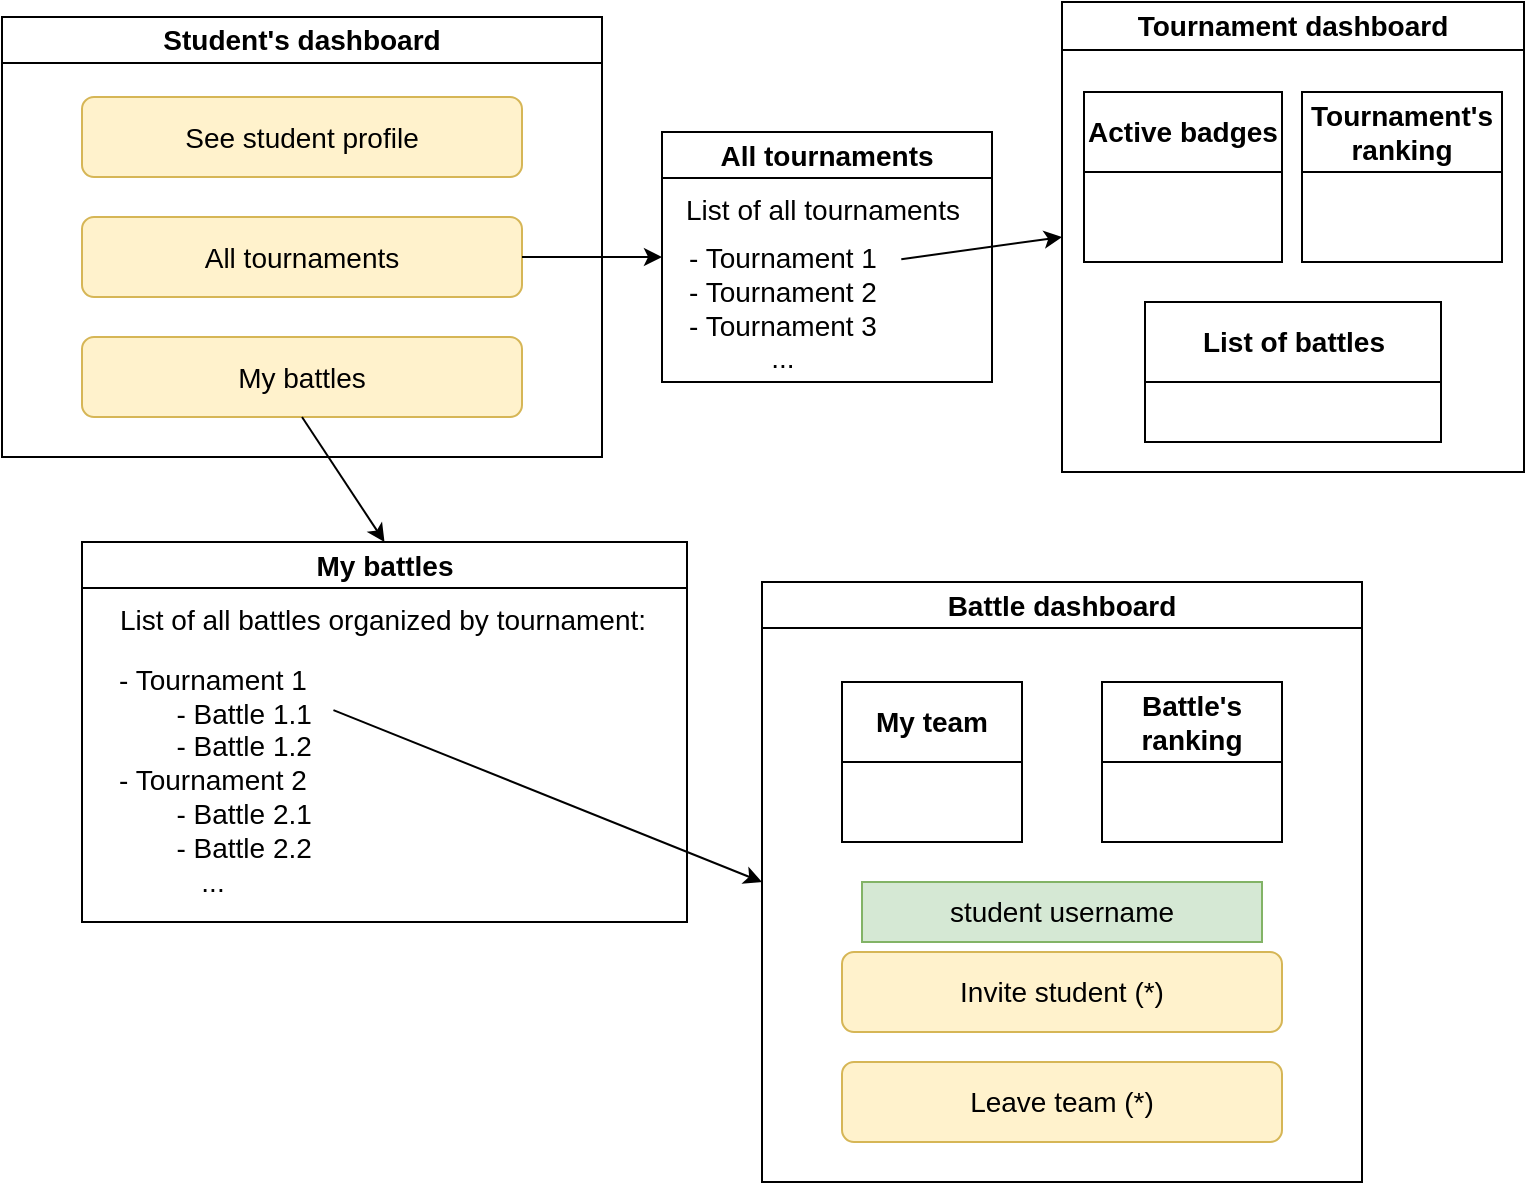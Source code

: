 <mxfile version="22.1.4" type="device" pages="3">
  <diagram name="Student dashboard" id="eqFCrr45GRlI0DkMSjQY">
    <mxGraphModel dx="1050" dy="574" grid="1" gridSize="10" guides="1" tooltips="1" connect="1" arrows="1" fold="1" page="1" pageScale="1" pageWidth="827" pageHeight="1169" math="0" shadow="0">
      <root>
        <mxCell id="0" />
        <mxCell id="1" parent="0" />
        <mxCell id="Qa3SlvcVOTykm9FDPL1g-3" value="Student&#39;s dashboard" style="swimlane;whiteSpace=wrap;html=1;fontSize=14;" parent="1" vertex="1">
          <mxGeometry x="40" y="77.5" width="300" height="220" as="geometry" />
        </mxCell>
        <mxCell id="Qa3SlvcVOTykm9FDPL1g-4" value="See student profile" style="rounded=1;whiteSpace=wrap;html=1;fontSize=14;fillColor=#fff2cc;strokeColor=#d6b656;" parent="Qa3SlvcVOTykm9FDPL1g-3" vertex="1">
          <mxGeometry x="40" y="40" width="220" height="40" as="geometry" />
        </mxCell>
        <mxCell id="Qa3SlvcVOTykm9FDPL1g-5" value="All tournaments" style="rounded=1;whiteSpace=wrap;html=1;fontSize=14;fillColor=#fff2cc;strokeColor=#d6b656;" parent="Qa3SlvcVOTykm9FDPL1g-3" vertex="1">
          <mxGeometry x="40" y="100" width="220" height="40" as="geometry" />
        </mxCell>
        <mxCell id="Qa3SlvcVOTykm9FDPL1g-6" value="My battles" style="rounded=1;whiteSpace=wrap;html=1;fontSize=14;fillColor=#fff2cc;strokeColor=#d6b656;" parent="Qa3SlvcVOTykm9FDPL1g-3" vertex="1">
          <mxGeometry x="40" y="160" width="220" height="40" as="geometry" />
        </mxCell>
        <mxCell id="Qa3SlvcVOTykm9FDPL1g-7" value="" style="endArrow=classic;html=1;rounded=0;exitX=1;exitY=0.5;exitDx=0;exitDy=0;entryX=0;entryY=0.5;entryDx=0;entryDy=0;fontSize=14;" parent="1" source="Qa3SlvcVOTykm9FDPL1g-5" target="Qa3SlvcVOTykm9FDPL1g-8" edge="1">
          <mxGeometry width="50" height="50" relative="1" as="geometry">
            <mxPoint x="430" y="150" as="sourcePoint" />
            <mxPoint x="490" y="160" as="targetPoint" />
          </mxGeometry>
        </mxCell>
        <mxCell id="Qa3SlvcVOTykm9FDPL1g-8" value="All tournaments" style="swimlane;whiteSpace=wrap;html=1;fontSize=14;" parent="1" vertex="1">
          <mxGeometry x="370" y="135" width="165" height="125" as="geometry" />
        </mxCell>
        <mxCell id="Qa3SlvcVOTykm9FDPL1g-12" value="List of all tournaments" style="text;html=1;align=center;verticalAlign=middle;resizable=0;points=[];autosize=1;strokeColor=none;fillColor=none;fontSize=14;" parent="Qa3SlvcVOTykm9FDPL1g-8" vertex="1">
          <mxGeometry y="24" width="160" height="30" as="geometry" />
        </mxCell>
        <mxCell id="Qa3SlvcVOTykm9FDPL1g-14" value="- Tournament 1&lt;br style=&quot;font-size: 14px;&quot;&gt;- Tournament 2&lt;br style=&quot;font-size: 14px;&quot;&gt;- Tournament 3&lt;br style=&quot;font-size: 14px;&quot;&gt;..." style="text;html=1;align=center;verticalAlign=middle;resizable=0;points=[];autosize=1;strokeColor=none;fillColor=none;fontSize=14;" parent="Qa3SlvcVOTykm9FDPL1g-8" vertex="1">
          <mxGeometry y="48" width="120" height="80" as="geometry" />
        </mxCell>
        <mxCell id="Qa3SlvcVOTykm9FDPL1g-15" value="" style="endArrow=classic;html=1;rounded=0;exitX=0.997;exitY=0.195;exitDx=0;exitDy=0;exitPerimeter=0;fontSize=14;entryX=0;entryY=0.5;entryDx=0;entryDy=0;" parent="1" source="Qa3SlvcVOTykm9FDPL1g-14" target="Oq-7-J-Ro8cwWhJverXt-1" edge="1">
          <mxGeometry width="50" height="50" relative="1" as="geometry">
            <mxPoint x="520" y="160" as="sourcePoint" />
            <mxPoint x="600" y="170" as="targetPoint" />
          </mxGeometry>
        </mxCell>
        <mxCell id="Qa3SlvcVOTykm9FDPL1g-19" value="" style="endArrow=classic;html=1;rounded=0;exitX=0.5;exitY=1;exitDx=0;exitDy=0;entryX=0.5;entryY=0;entryDx=0;entryDy=0;fontSize=14;" parent="1" source="Qa3SlvcVOTykm9FDPL1g-6" target="Qa3SlvcVOTykm9FDPL1g-20" edge="1">
          <mxGeometry width="50" height="50" relative="1" as="geometry">
            <mxPoint x="320" y="190" as="sourcePoint" />
            <mxPoint x="380" y="290" as="targetPoint" />
          </mxGeometry>
        </mxCell>
        <mxCell id="Qa3SlvcVOTykm9FDPL1g-20" value="My battles" style="swimlane;whiteSpace=wrap;html=1;fontSize=14;" parent="1" vertex="1">
          <mxGeometry x="80" y="340" width="302.5" height="190" as="geometry" />
        </mxCell>
        <mxCell id="Qa3SlvcVOTykm9FDPL1g-21" value="List of all battles organized by tournament:" style="text;html=1;align=center;verticalAlign=middle;resizable=0;points=[];autosize=1;strokeColor=none;fillColor=none;fontSize=14;" parent="Qa3SlvcVOTykm9FDPL1g-20" vertex="1">
          <mxGeometry x="5" y="24" width="290" height="30" as="geometry" />
        </mxCell>
        <mxCell id="Qa3SlvcVOTykm9FDPL1g-22" value="- Tournament 1&lt;br style=&quot;font-size: 14px;&quot;&gt;&lt;span style=&quot;white-space: pre; font-size: 14px;&quot;&gt;&#x9;&lt;/span&gt;- Battle 1.1&lt;br style=&quot;font-size: 14px;&quot;&gt;&lt;span style=&quot;white-space: pre; font-size: 14px;&quot;&gt;&#x9;&lt;/span&gt;- Battle 1.2&lt;br style=&quot;font-size: 14px;&quot;&gt;- Tournament 2&lt;br style=&quot;font-size: 14px;&quot;&gt;&lt;span style=&quot;white-space: pre; font-size: 14px;&quot;&gt;&#x9;&lt;/span&gt;- Battle 2.1&lt;br style=&quot;font-size: 14px;&quot;&gt;&lt;span style=&quot;white-space: pre; font-size: 14px;&quot;&gt;&#x9;&lt;/span&gt;- Battle 2.2&lt;br style=&quot;font-size: 14px;&quot;&gt;..." style="text;html=1;align=center;verticalAlign=middle;resizable=0;points=[];autosize=1;strokeColor=none;fillColor=none;fontSize=14;" parent="Qa3SlvcVOTykm9FDPL1g-20" vertex="1">
          <mxGeometry x="5" y="54" width="120" height="130" as="geometry" />
        </mxCell>
        <mxCell id="Qa3SlvcVOTykm9FDPL1g-23" value="" style="endArrow=classic;html=1;rounded=0;exitX=1.006;exitY=0.231;exitDx=0;exitDy=0;exitPerimeter=0;entryX=0;entryY=0.5;entryDx=0;entryDy=0;fontSize=14;" parent="1" source="Qa3SlvcVOTykm9FDPL1g-22" target="Qa3SlvcVOTykm9FDPL1g-25" edge="1">
          <mxGeometry width="50" height="50" relative="1" as="geometry">
            <mxPoint x="322.5" y="260" as="sourcePoint" />
            <mxPoint x="532.5" y="395" as="targetPoint" />
          </mxGeometry>
        </mxCell>
        <mxCell id="Qa3SlvcVOTykm9FDPL1g-25" value="Battle dashboard" style="swimlane;whiteSpace=wrap;html=1;fontSize=14;" parent="1" vertex="1">
          <mxGeometry x="420" y="360" width="300" height="300" as="geometry" />
        </mxCell>
        <mxCell id="Qa3SlvcVOTykm9FDPL1g-28" value="Battle&#39;s ranking" style="swimlane;whiteSpace=wrap;html=1;startSize=40;fontSize=14;" parent="Qa3SlvcVOTykm9FDPL1g-25" vertex="1">
          <mxGeometry x="170" y="50" width="90" height="80" as="geometry" />
        </mxCell>
        <mxCell id="Qa3SlvcVOTykm9FDPL1g-29" value="Invite student (*)" style="rounded=1;whiteSpace=wrap;html=1;fontSize=14;labelBackgroundColor=none;fillColor=#fff2cc;strokeColor=#d6b656;" parent="Qa3SlvcVOTykm9FDPL1g-25" vertex="1">
          <mxGeometry x="40" y="185" width="220" height="40" as="geometry" />
        </mxCell>
        <mxCell id="Qa3SlvcVOTykm9FDPL1g-30" value="My team" style="swimlane;whiteSpace=wrap;html=1;startSize=40;fontSize=14;" parent="Qa3SlvcVOTykm9FDPL1g-25" vertex="1">
          <mxGeometry x="40" y="50" width="90" height="80" as="geometry" />
        </mxCell>
        <mxCell id="TNMWpftsrmkYmvqPjq0u-3" value="Leave team (*)" style="rounded=1;whiteSpace=wrap;html=1;fontSize=14;labelBackgroundColor=none;fillColor=#fff2cc;strokeColor=#d6b656;" parent="Qa3SlvcVOTykm9FDPL1g-25" vertex="1">
          <mxGeometry x="40" y="240" width="220" height="40" as="geometry" />
        </mxCell>
        <mxCell id="qNA26h1VEV_pxZKmDEy8-2" value="student username" style="rounded=0;whiteSpace=wrap;html=1;fillColor=#d5e8d4;strokeColor=#82b366;fontSize=14;" vertex="1" parent="Qa3SlvcVOTykm9FDPL1g-25">
          <mxGeometry x="50" y="150" width="200" height="30" as="geometry" />
        </mxCell>
        <mxCell id="Oq-7-J-Ro8cwWhJverXt-1" value="Tournament dashboard" style="swimlane;whiteSpace=wrap;html=1;startSize=24;fontSize=14;" parent="1" vertex="1">
          <mxGeometry x="570" y="70" width="231" height="235" as="geometry" />
        </mxCell>
        <mxCell id="Oq-7-J-Ro8cwWhJverXt-2" value="Tournament&#39;s ranking" style="swimlane;whiteSpace=wrap;html=1;startSize=40;fontSize=14;" parent="Oq-7-J-Ro8cwWhJverXt-1" vertex="1">
          <mxGeometry x="120" y="45" width="100" height="85" as="geometry" />
        </mxCell>
        <mxCell id="Oq-7-J-Ro8cwWhJverXt-3" value="Active badges" style="swimlane;whiteSpace=wrap;html=1;startSize=40;fontSize=14;" parent="Oq-7-J-Ro8cwWhJverXt-1" vertex="1">
          <mxGeometry x="11" y="45" width="99" height="85" as="geometry" />
        </mxCell>
        <mxCell id="EYySGUVC_HXEcQrXlCBC-1" value="List of battles" style="swimlane;whiteSpace=wrap;html=1;startSize=40;fontSize=14;" parent="Oq-7-J-Ro8cwWhJverXt-1" vertex="1">
          <mxGeometry x="41.5" y="150" width="148" height="70" as="geometry" />
        </mxCell>
      </root>
    </mxGraphModel>
  </diagram>
  <diagram id="6ma6yTve14gbqSJbeBRZ" name="Educator dashboard">
    <mxGraphModel dx="1167" dy="638" grid="1" gridSize="10" guides="1" tooltips="1" connect="1" arrows="1" fold="1" page="1" pageScale="1" pageWidth="827" pageHeight="1169" math="0" shadow="0">
      <root>
        <mxCell id="0" />
        <mxCell id="1" parent="0" />
        <mxCell id="VC_KYBVAALVG9Ox1doF0-1" value="Educator&#39;s dashboard" style="swimlane;whiteSpace=wrap;html=1;fontSize=14;" parent="1" vertex="1">
          <mxGeometry x="40" y="40" width="300" height="340" as="geometry" />
        </mxCell>
        <mxCell id="VC_KYBVAALVG9Ox1doF0-2" value="See student profile" style="rounded=1;whiteSpace=wrap;html=1;fontSize=14;fillColor=#fff2cc;strokeColor=#d6b656;" parent="VC_KYBVAALVG9Ox1doF0-1" vertex="1">
          <mxGeometry x="40" y="40" width="220" height="40" as="geometry" />
        </mxCell>
        <mxCell id="VC_KYBVAALVG9Ox1doF0-3" value="All tournaments" style="rounded=1;whiteSpace=wrap;html=1;fontSize=14;fillColor=#fff2cc;strokeColor=#d6b656;" parent="VC_KYBVAALVG9Ox1doF0-1" vertex="1">
          <mxGeometry x="40" y="100" width="220" height="40" as="geometry" />
        </mxCell>
        <mxCell id="VC_KYBVAALVG9Ox1doF0-4" value="Create new tournament" style="rounded=1;whiteSpace=wrap;html=1;fontSize=14;fillColor=#fff2cc;strokeColor=#d6b656;" parent="VC_KYBVAALVG9Ox1doF0-1" vertex="1">
          <mxGeometry x="40" y="160" width="220" height="40" as="geometry" />
        </mxCell>
        <mxCell id="VC_KYBVAALVG9Ox1doF0-20" value="My tournaments" style="rounded=1;whiteSpace=wrap;html=1;fontSize=14;fillColor=#fff2cc;strokeColor=#d6b656;" parent="VC_KYBVAALVG9Ox1doF0-1" vertex="1">
          <mxGeometry x="40" y="220" width="220" height="40" as="geometry" />
        </mxCell>
        <mxCell id="VC_KYBVAALVG9Ox1doF0-21" value="My battles" style="rounded=1;whiteSpace=wrap;html=1;fontSize=14;fillColor=#fff2cc;strokeColor=#d6b656;" parent="VC_KYBVAALVG9Ox1doF0-1" vertex="1">
          <mxGeometry x="40" y="280" width="220" height="40" as="geometry" />
        </mxCell>
        <mxCell id="VC_KYBVAALVG9Ox1doF0-5" value="" style="endArrow=classic;html=1;rounded=0;entryX=0;entryY=0.5;entryDx=0;entryDy=0;fontSize=14;exitX=1;exitY=0.5;exitDx=0;exitDy=0;" parent="1" source="VC_KYBVAALVG9Ox1doF0-4" target="VC_KYBVAALVG9Ox1doF0-6" edge="1">
          <mxGeometry width="50" height="50" relative="1" as="geometry">
            <mxPoint x="300" y="160" as="sourcePoint" />
            <mxPoint x="490" y="160" as="targetPoint" />
          </mxGeometry>
        </mxCell>
        <mxCell id="VC_KYBVAALVG9Ox1doF0-6" value="Create tournament" style="swimlane;whiteSpace=wrap;html=1;fontSize=14;" parent="1" vertex="1">
          <mxGeometry x="385" y="100" width="260" height="130" as="geometry" />
        </mxCell>
        <mxCell id="QovsHv_9VBOWK29IREkB-1" value="Create badge" style="rounded=1;whiteSpace=wrap;html=1;fontSize=14;fillColor=#fff2cc;strokeColor=#d6b656;" parent="VC_KYBVAALVG9Ox1doF0-6" vertex="1">
          <mxGeometry x="22" y="74" width="220" height="40" as="geometry" />
        </mxCell>
        <mxCell id="pLuIyB9MPsEIruZ9QLj1-5" value="Form to be compiled" style="rounded=0;whiteSpace=wrap;html=1;fillColor=#d5e8d4;strokeColor=#82b366;fontSize=14;" vertex="1" parent="VC_KYBVAALVG9Ox1doF0-6">
          <mxGeometry x="31" y="35" width="200" height="30" as="geometry" />
        </mxCell>
        <mxCell id="VC_KYBVAALVG9Ox1doF0-11" value="" style="endArrow=classic;html=1;rounded=0;entryX=0.5;entryY=0;entryDx=0;entryDy=0;fontSize=14;" parent="1" source="VC_KYBVAALVG9Ox1doF0-21" target="VC_KYBVAALVG9Ox1doF0-12" edge="1">
          <mxGeometry width="50" height="50" relative="1" as="geometry">
            <mxPoint x="190" y="440" as="sourcePoint" />
            <mxPoint x="380" y="290" as="targetPoint" />
          </mxGeometry>
        </mxCell>
        <mxCell id="VC_KYBVAALVG9Ox1doF0-12" value="All battles" style="swimlane;whiteSpace=wrap;html=1;fontSize=14;" parent="1" vertex="1">
          <mxGeometry x="40" y="450" width="292.5" height="190" as="geometry" />
        </mxCell>
        <mxCell id="VC_KYBVAALVG9Ox1doF0-13" value="List of all battles organized by tournament:" style="text;html=1;align=center;verticalAlign=middle;resizable=0;points=[];autosize=1;strokeColor=none;fillColor=none;fontSize=14;" parent="VC_KYBVAALVG9Ox1doF0-12" vertex="1">
          <mxGeometry x="2.5" y="30" width="290" height="30" as="geometry" />
        </mxCell>
        <mxCell id="VC_KYBVAALVG9Ox1doF0-14" value="- Tournament 1&lt;br style=&quot;font-size: 14px;&quot;&gt;&lt;span style=&quot;white-space: pre; font-size: 14px;&quot;&gt;&#x9;&lt;/span&gt;- Battle 1.1&lt;br style=&quot;font-size: 14px;&quot;&gt;&lt;span style=&quot;white-space: pre; font-size: 14px;&quot;&gt;&#x9;&lt;/span&gt;- Battle 1.2&lt;br style=&quot;font-size: 14px;&quot;&gt;- Tournament 2&lt;br style=&quot;font-size: 14px;&quot;&gt;&lt;span style=&quot;white-space: pre; font-size: 14px;&quot;&gt;&#x9;&lt;/span&gt;- Battle 2.1&lt;br style=&quot;font-size: 14px;&quot;&gt;&lt;span style=&quot;white-space: pre; font-size: 14px;&quot;&gt;&#x9;&lt;/span&gt;- Battle 2.2&lt;br style=&quot;font-size: 14px;&quot;&gt;..." style="text;html=1;align=center;verticalAlign=middle;resizable=0;points=[];autosize=1;strokeColor=none;fillColor=none;fontSize=14;" parent="VC_KYBVAALVG9Ox1doF0-12" vertex="1">
          <mxGeometry x="12.5" y="50" width="120" height="130" as="geometry" />
        </mxCell>
        <mxCell id="VC_KYBVAALVG9Ox1doF0-15" value="" style="endArrow=classic;html=1;rounded=0;exitX=1.006;exitY=0.231;exitDx=0;exitDy=0;exitPerimeter=0;entryX=0.531;entryY=-0.013;entryDx=0;entryDy=0;fontSize=14;entryPerimeter=0;" parent="1" source="VC_KYBVAALVG9Ox1doF0-14" target="VC_KYBVAALVG9Ox1doF0-16" edge="1">
          <mxGeometry width="50" height="50" relative="1" as="geometry">
            <mxPoint x="310" y="230" as="sourcePoint" />
            <mxPoint x="520" y="365" as="targetPoint" />
          </mxGeometry>
        </mxCell>
        <mxCell id="VC_KYBVAALVG9Ox1doF0-16" value="Manage battle" style="swimlane;whiteSpace=wrap;html=1;fontSize=14;" parent="1" vertex="1">
          <mxGeometry x="154" y="740" width="390" height="160" as="geometry" />
        </mxCell>
        <mxCell id="VC_KYBVAALVG9Ox1doF0-17" value="Battle&#39;s ranking" style="swimlane;whiteSpace=wrap;html=1;startSize=40;fontSize=14;" parent="VC_KYBVAALVG9Ox1doF0-16" vertex="1">
          <mxGeometry x="280" y="50" width="90" height="80" as="geometry" />
        </mxCell>
        <mxCell id="VC_KYBVAALVG9Ox1doF0-18" value="Perform manual evaluation (*)" style="rounded=1;whiteSpace=wrap;html=1;fontSize=14;fillColor=#fff2cc;strokeColor=#d6b656;" parent="VC_KYBVAALVG9Ox1doF0-16" vertex="1">
          <mxGeometry x="30" y="40" width="220" height="40" as="geometry" />
        </mxCell>
        <mxCell id="VC_KYBVAALVG9Ox1doF0-22" value="Close consolidation stage (*)" style="rounded=1;whiteSpace=wrap;html=1;fontSize=14;fillColor=#fff2cc;strokeColor=#d6b656;" parent="VC_KYBVAALVG9Ox1doF0-16" vertex="1">
          <mxGeometry x="30" y="99" width="220" height="40" as="geometry" />
        </mxCell>
        <mxCell id="VC_KYBVAALVG9Ox1doF0-25" value="" style="endArrow=classic;html=1;rounded=0;exitX=1;exitY=0.5;exitDx=0;exitDy=0;entryX=0;entryY=0.5;entryDx=0;entryDy=0;fontSize=14;" parent="1" source="VC_KYBVAALVG9Ox1doF0-20" target="VC_KYBVAALVG9Ox1doF0-26" edge="1">
          <mxGeometry width="50" height="50" relative="1" as="geometry">
            <mxPoint x="200" y="370" as="sourcePoint" />
            <mxPoint x="440" y="320" as="targetPoint" />
          </mxGeometry>
        </mxCell>
        <mxCell id="VC_KYBVAALVG9Ox1doF0-26" value="My tournaments" style="swimlane;whiteSpace=wrap;html=1;fontSize=14;" parent="1" vertex="1">
          <mxGeometry x="410" y="250" width="170" height="130" as="geometry" />
        </mxCell>
        <mxCell id="OZ_0LRhinvWxB8M8GtEa-1" value="- Tournament 1&lt;br style=&quot;font-size: 14px;&quot;&gt;- Tournament 2&lt;br style=&quot;font-size: 14px;&quot;&gt;- Tournament 3&lt;br style=&quot;font-size: 14px;&quot;&gt;..." style="text;html=1;align=center;verticalAlign=middle;resizable=0;points=[];autosize=1;strokeColor=none;fillColor=none;fontSize=14;" parent="VC_KYBVAALVG9Ox1doF0-26" vertex="1">
          <mxGeometry y="53" width="120" height="80" as="geometry" />
        </mxCell>
        <mxCell id="OZ_0LRhinvWxB8M8GtEa-2" value="List my tournaments:" style="text;html=1;align=center;verticalAlign=middle;resizable=0;points=[];autosize=1;strokeColor=none;fillColor=none;fontSize=14;" parent="VC_KYBVAALVG9Ox1doF0-26" vertex="1">
          <mxGeometry x="4" y="30" width="150" height="30" as="geometry" />
        </mxCell>
        <mxCell id="OZ_0LRhinvWxB8M8GtEa-3" value="" style="endArrow=classic;html=1;rounded=0;exitX=0.983;exitY=0.42;exitDx=0;exitDy=0;exitPerimeter=0;fontSize=14;" parent="1" source="OZ_0LRhinvWxB8M8GtEa-1" target="OZ_0LRhinvWxB8M8GtEa-4" edge="1">
          <mxGeometry width="50" height="50" relative="1" as="geometry">
            <mxPoint x="530" y="174" as="sourcePoint" />
            <mxPoint x="548" y="480" as="targetPoint" />
          </mxGeometry>
        </mxCell>
        <mxCell id="OZ_0LRhinvWxB8M8GtEa-4" value="Manage tournament" style="swimlane;whiteSpace=wrap;html=1;fontSize=14;" parent="1" vertex="1">
          <mxGeometry x="370" y="450" width="290" height="260" as="geometry" />
        </mxCell>
        <mxCell id="OZ_0LRhinvWxB8M8GtEa-6" value="Invite educator" style="rounded=1;whiteSpace=wrap;html=1;fontSize=14;fillColor=#fff2cc;strokeColor=#d6b656;" parent="OZ_0LRhinvWxB8M8GtEa-4" vertex="1">
          <mxGeometry x="35" y="139" width="220" height="40" as="geometry" />
        </mxCell>
        <mxCell id="OZ_0LRhinvWxB8M8GtEa-7" value="Create battle" style="rounded=1;whiteSpace=wrap;html=1;fontSize=14;fillColor=#fff2cc;strokeColor=#d6b656;" parent="OZ_0LRhinvWxB8M8GtEa-4" vertex="1">
          <mxGeometry x="35" y="49" width="220" height="40" as="geometry" />
        </mxCell>
        <mxCell id="OZ_0LRhinvWxB8M8GtEa-8" value="Close tournament (*)" style="rounded=1;whiteSpace=wrap;html=1;fontSize=14;fillColor=#fff2cc;strokeColor=#d6b656;" parent="OZ_0LRhinvWxB8M8GtEa-4" vertex="1">
          <mxGeometry x="35" y="190" width="220" height="40" as="geometry" />
        </mxCell>
        <mxCell id="pLuIyB9MPsEIruZ9QLj1-1" value="educator username" style="rounded=0;whiteSpace=wrap;html=1;fillColor=#d5e8d4;strokeColor=#82b366;fontSize=14;" vertex="1" parent="OZ_0LRhinvWxB8M8GtEa-4">
          <mxGeometry x="44" y="103" width="200" height="30" as="geometry" />
        </mxCell>
        <mxCell id="QovsHv_9VBOWK29IREkB-2" value="" style="endArrow=classic;html=1;rounded=0;exitX=1;exitY=0.5;exitDx=0;exitDy=0;fontSize=14;" parent="1" source="VC_KYBVAALVG9Ox1doF0-3" edge="1">
          <mxGeometry width="50" height="50" relative="1" as="geometry">
            <mxPoint x="310" y="290" as="sourcePoint" />
            <mxPoint x="420" y="50" as="targetPoint" />
          </mxGeometry>
        </mxCell>
        <mxCell id="QovsHv_9VBOWK29IREkB-3" value="&lt;font style=&quot;font-size: 14px;&quot;&gt;(All tournaments)&lt;/font&gt;" style="text;html=1;align=center;verticalAlign=middle;resizable=0;points=[];autosize=1;strokeColor=none;fillColor=none;" parent="1" vertex="1">
          <mxGeometry x="420" y="30" width="130" height="30" as="geometry" />
        </mxCell>
        <mxCell id="QovsHv_9VBOWK29IREkB-4" value="Create badge" style="swimlane;whiteSpace=wrap;html=1;fontSize=14;" parent="1" vertex="1">
          <mxGeometry x="620" y="250" width="192" height="70" as="geometry" />
        </mxCell>
        <mxCell id="pLuIyB9MPsEIruZ9QLj1-4" value="Form to be compiled" style="rounded=0;whiteSpace=wrap;html=1;fillColor=#d5e8d4;strokeColor=#82b366;fontSize=14;" vertex="1" parent="QovsHv_9VBOWK29IREkB-4">
          <mxGeometry x="20" y="30" width="160" height="30" as="geometry" />
        </mxCell>
        <mxCell id="QovsHv_9VBOWK29IREkB-7" value="" style="endArrow=classic;html=1;rounded=0;exitX=1;exitY=0.5;exitDx=0;exitDy=0;fontSize=14;entryX=0.5;entryY=1;entryDx=0;entryDy=0;edgeStyle=orthogonalEdgeStyle;" parent="1" source="OZ_0LRhinvWxB8M8GtEa-7" target="IaRVSDhwJq8iFzafPd8e-5" edge="1">
          <mxGeometry width="50" height="50" relative="1" as="geometry">
            <mxPoint x="538" y="347" as="sourcePoint" />
            <mxPoint x="533" y="420" as="targetPoint" />
          </mxGeometry>
        </mxCell>
        <mxCell id="IaRVSDhwJq8iFzafPd8e-5" value="Create battle" style="swimlane;whiteSpace=wrap;html=1;fontSize=14;" parent="1" vertex="1">
          <mxGeometry x="626" y="350" width="190" height="70" as="geometry" />
        </mxCell>
        <mxCell id="pLuIyB9MPsEIruZ9QLj1-3" value="Form to be compiled" style="rounded=0;whiteSpace=wrap;html=1;fillColor=#d5e8d4;strokeColor=#82b366;fontSize=14;" vertex="1" parent="IaRVSDhwJq8iFzafPd8e-5">
          <mxGeometry x="14" y="31" width="165" height="30" as="geometry" />
        </mxCell>
        <mxCell id="IaRVSDhwJq8iFzafPd8e-7" value="" style="endArrow=classic;html=1;rounded=0;exitX=1;exitY=0.5;exitDx=0;exitDy=0;fontSize=14;entryX=0.5;entryY=0;entryDx=0;entryDy=0;edgeStyle=orthogonalEdgeStyle;" parent="1" source="QovsHv_9VBOWK29IREkB-1" target="QovsHv_9VBOWK29IREkB-4" edge="1">
          <mxGeometry width="50" height="50" relative="1" as="geometry">
            <mxPoint x="635" y="525" as="sourcePoint" />
            <mxPoint x="725" y="410" as="targetPoint" />
          </mxGeometry>
        </mxCell>
        <mxCell id="IaRVSDhwJq8iFzafPd8e-8" value="Perfom manual evaluation" style="swimlane;whiteSpace=wrap;html=1;fontSize=14;" parent="1" vertex="1">
          <mxGeometry x="50" y="660" width="220" height="70" as="geometry" />
        </mxCell>
        <mxCell id="pLuIyB9MPsEIruZ9QLj1-2" value="Form to be compiled" style="rounded=0;whiteSpace=wrap;html=1;fillColor=#d5e8d4;strokeColor=#82b366;fontSize=14;" vertex="1" parent="IaRVSDhwJq8iFzafPd8e-8">
          <mxGeometry x="10" y="30" width="200" height="30" as="geometry" />
        </mxCell>
        <mxCell id="IaRVSDhwJq8iFzafPd8e-11" style="edgeStyle=orthogonalEdgeStyle;rounded=0;orthogonalLoop=1;jettySize=auto;html=1;exitX=0;exitY=0.5;exitDx=0;exitDy=0;entryX=0;entryY=0.5;entryDx=0;entryDy=0;" parent="1" source="VC_KYBVAALVG9Ox1doF0-18" target="IaRVSDhwJq8iFzafPd8e-8" edge="1">
          <mxGeometry relative="1" as="geometry" />
        </mxCell>
      </root>
    </mxGraphModel>
  </diagram>
  <diagram id="7pK9DDgjAHsq6PjE2I_2" name="Login-Register">
    <mxGraphModel dx="1105" dy="604" grid="1" gridSize="10" guides="1" tooltips="1" connect="1" arrows="1" fold="1" page="1" pageScale="1" pageWidth="827" pageHeight="1169" math="0" shadow="0">
      <root>
        <mxCell id="0" />
        <mxCell id="1" parent="0" />
        <mxCell id="Js1DhRI2FP9c2BkqCy15-1" value="&lt;font style=&quot;font-size: 14px;&quot;&gt;User registration&lt;/font&gt;" style="swimlane;whiteSpace=wrap;html=1;align=left;fontSize=14;" parent="1" vertex="1">
          <mxGeometry x="440" y="60" width="280" height="410" as="geometry" />
        </mxCell>
        <mxCell id="Js1DhRI2FP9c2BkqCy15-2" value="&amp;nbsp;e-mail" style="rounded=0;whiteSpace=wrap;html=1;align=center;fontSize=14;fillColor=#d5e8d4;strokeColor=#82b366;" parent="Js1DhRI2FP9c2BkqCy15-1" vertex="1">
          <mxGeometry x="40.13" y="195" width="199.87" height="30" as="geometry" />
        </mxCell>
        <mxCell id="Js1DhRI2FP9c2BkqCy15-5" value="password" style="rounded=0;whiteSpace=wrap;html=1;align=center;fontSize=14;fillColor=#d5e8d4;strokeColor=#82b366;" parent="Js1DhRI2FP9c2BkqCy15-1" vertex="1">
          <mxGeometry x="40.13" y="250" width="200" height="30" as="geometry" />
        </mxCell>
        <mxCell id="Js1DhRI2FP9c2BkqCy15-6" value="" style="whiteSpace=wrap;html=1;aspect=fixed;fontSize=14;fillColor=#d5e8d4;strokeColor=#82b366;" parent="Js1DhRI2FP9c2BkqCy15-1" vertex="1">
          <mxGeometry x="40.13" y="308.75" width="12.5" height="12.5" as="geometry" />
        </mxCell>
        <mxCell id="Js1DhRI2FP9c2BkqCy15-7" value="&lt;font style=&quot;font-size: 14px;&quot;&gt;Educator&lt;/font&gt;" style="text;html=1;align=center;verticalAlign=middle;resizable=0;points=[];autosize=1;strokeColor=none;fillColor=none;fontSize=14;" parent="Js1DhRI2FP9c2BkqCy15-1" vertex="1">
          <mxGeometry x="52.63" y="300" width="80" height="30" as="geometry" />
        </mxCell>
        <mxCell id="Js1DhRI2FP9c2BkqCy15-8" value="&lt;font style=&quot;font-size: 14px;&quot;&gt;Student&lt;/font&gt;" style="text;html=1;align=center;verticalAlign=middle;resizable=0;points=[];autosize=1;strokeColor=none;fillColor=none;fontSize=14;" parent="Js1DhRI2FP9c2BkqCy15-1" vertex="1">
          <mxGeometry x="172.5" y="300" width="70" height="30" as="geometry" />
        </mxCell>
        <mxCell id="M2zBHJO0SpWkaPpb_EHT-2" value="&lt;div style=&quot;text-align: justify; font-size: 14px;&quot;&gt;&lt;span style=&quot;background-color: initial; font-size: 14px;&quot;&gt;name&lt;/span&gt;&lt;/div&gt;" style="rounded=0;whiteSpace=wrap;html=1;align=center;fontSize=14;fillColor=#d5e8d4;strokeColor=#82b366;" parent="Js1DhRI2FP9c2BkqCy15-1" vertex="1">
          <mxGeometry x="40.13" y="45" width="199.87" height="30" as="geometry" />
        </mxCell>
        <mxCell id="M2zBHJO0SpWkaPpb_EHT-1" value="surname" style="rounded=0;whiteSpace=wrap;html=1;align=center;fontSize=14;fillColor=#d5e8d4;strokeColor=#82b366;" parent="Js1DhRI2FP9c2BkqCy15-1" vertex="1">
          <mxGeometry x="40.13" y="95" width="199.87" height="30" as="geometry" />
        </mxCell>
        <mxCell id="M2zBHJO0SpWkaPpb_EHT-3" value="username" style="rounded=0;whiteSpace=wrap;html=1;align=center;fontSize=14;fillColor=#d5e8d4;strokeColor=#82b366;" parent="Js1DhRI2FP9c2BkqCy15-1" vertex="1">
          <mxGeometry x="40.13" y="145" width="199.87" height="30" as="geometry" />
        </mxCell>
        <mxCell id="3dZohehs4q2R133ugoLK-1" value="Sign up" style="rounded=1;whiteSpace=wrap;html=1;fontSize=14;fillColor=#fff2cc;strokeColor=#d6b656;" parent="Js1DhRI2FP9c2BkqCy15-1" vertex="1">
          <mxGeometry x="40.07" y="350" width="199.87" height="40" as="geometry" />
        </mxCell>
        <mxCell id="3dZohehs4q2R133ugoLK-3" value="" style="whiteSpace=wrap;html=1;aspect=fixed;fontSize=14;fillColor=#d5e8d4;strokeColor=#82b366;" parent="Js1DhRI2FP9c2BkqCy15-1" vertex="1">
          <mxGeometry x="160" y="308.75" width="12.5" height="12.5" as="geometry" />
        </mxCell>
        <mxCell id="3dZohehs4q2R133ugoLK-5" value="&lt;font style=&quot;font-size: 14px;&quot;&gt;User login&lt;/font&gt;" style="swimlane;whiteSpace=wrap;html=1;align=left;fontSize=14;" parent="1" vertex="1">
          <mxGeometry x="80" y="260" width="280" height="220" as="geometry" />
        </mxCell>
        <mxCell id="3dZohehs4q2R133ugoLK-11" value="&lt;div style=&quot;text-align: justify; font-size: 14px;&quot;&gt;&lt;span style=&quot;background-color: initial; font-size: 14px;&quot;&gt;username&lt;/span&gt;&lt;/div&gt;" style="rounded=0;whiteSpace=wrap;html=1;align=center;fontSize=14;fillColor=#d5e8d4;strokeColor=#82b366;" parent="3dZohehs4q2R133ugoLK-5" vertex="1">
          <mxGeometry x="40.13" y="45" width="199.87" height="30" as="geometry" />
        </mxCell>
        <mxCell id="3dZohehs4q2R133ugoLK-12" value="password" style="rounded=0;whiteSpace=wrap;html=1;align=center;fontSize=14;fillColor=#d5e8d4;strokeColor=#82b366;" parent="3dZohehs4q2R133ugoLK-5" vertex="1">
          <mxGeometry x="40.13" y="95" width="199.87" height="30" as="geometry" />
        </mxCell>
        <mxCell id="3dZohehs4q2R133ugoLK-14" value="Log in" style="rounded=1;whiteSpace=wrap;html=1;fontSize=14;fillColor=#fff2cc;strokeColor=#d6b656;" parent="3dZohehs4q2R133ugoLK-5" vertex="1">
          <mxGeometry x="40.07" y="150" width="199.87" height="40" as="geometry" />
        </mxCell>
        <mxCell id="3dZohehs4q2R133ugoLK-16" value="&lt;font style=&quot;font-size: 14px;&quot;&gt;Front page&lt;/font&gt;" style="swimlane;whiteSpace=wrap;html=1;align=left;fontSize=14;" parent="1" vertex="1">
          <mxGeometry x="80" y="56" width="280" height="164" as="geometry" />
        </mxCell>
        <mxCell id="3dZohehs4q2R133ugoLK-19" value="Log in" style="rounded=1;whiteSpace=wrap;html=1;fontSize=14;fillColor=#fff2cc;strokeColor=#d6b656;" parent="3dZohehs4q2R133ugoLK-16" vertex="1">
          <mxGeometry x="40.06" y="104" width="199.87" height="40" as="geometry" />
        </mxCell>
        <mxCell id="3dZohehs4q2R133ugoLK-20" value="Sign in" style="rounded=1;whiteSpace=wrap;html=1;fontSize=14;fillColor=#fff2cc;strokeColor=#d6b656;" parent="3dZohehs4q2R133ugoLK-16" vertex="1">
          <mxGeometry x="40.06" y="44" width="199.87" height="40" as="geometry" />
        </mxCell>
        <mxCell id="3dZohehs4q2R133ugoLK-21" value="" style="endArrow=classic;html=1;rounded=0;exitX=0.5;exitY=1;exitDx=0;exitDy=0;entryX=0.5;entryY=0;entryDx=0;entryDy=0;fontSize=14;" parent="1" source="3dZohehs4q2R133ugoLK-19" target="3dZohehs4q2R133ugoLK-5" edge="1">
          <mxGeometry width="50" height="50" relative="1" as="geometry">
            <mxPoint x="330" y="280" as="sourcePoint" />
            <mxPoint x="380" y="230" as="targetPoint" />
          </mxGeometry>
        </mxCell>
        <mxCell id="3dZohehs4q2R133ugoLK-22" value="" style="endArrow=classic;html=1;rounded=0;exitX=1;exitY=0.5;exitDx=0;exitDy=0;entryX=0;entryY=0.25;entryDx=0;entryDy=0;fontSize=14;" parent="1" source="3dZohehs4q2R133ugoLK-20" target="Js1DhRI2FP9c2BkqCy15-1" edge="1">
          <mxGeometry width="50" height="50" relative="1" as="geometry">
            <mxPoint x="230" y="210" as="sourcePoint" />
            <mxPoint x="230" y="270" as="targetPoint" />
          </mxGeometry>
        </mxCell>
      </root>
    </mxGraphModel>
  </diagram>
</mxfile>
